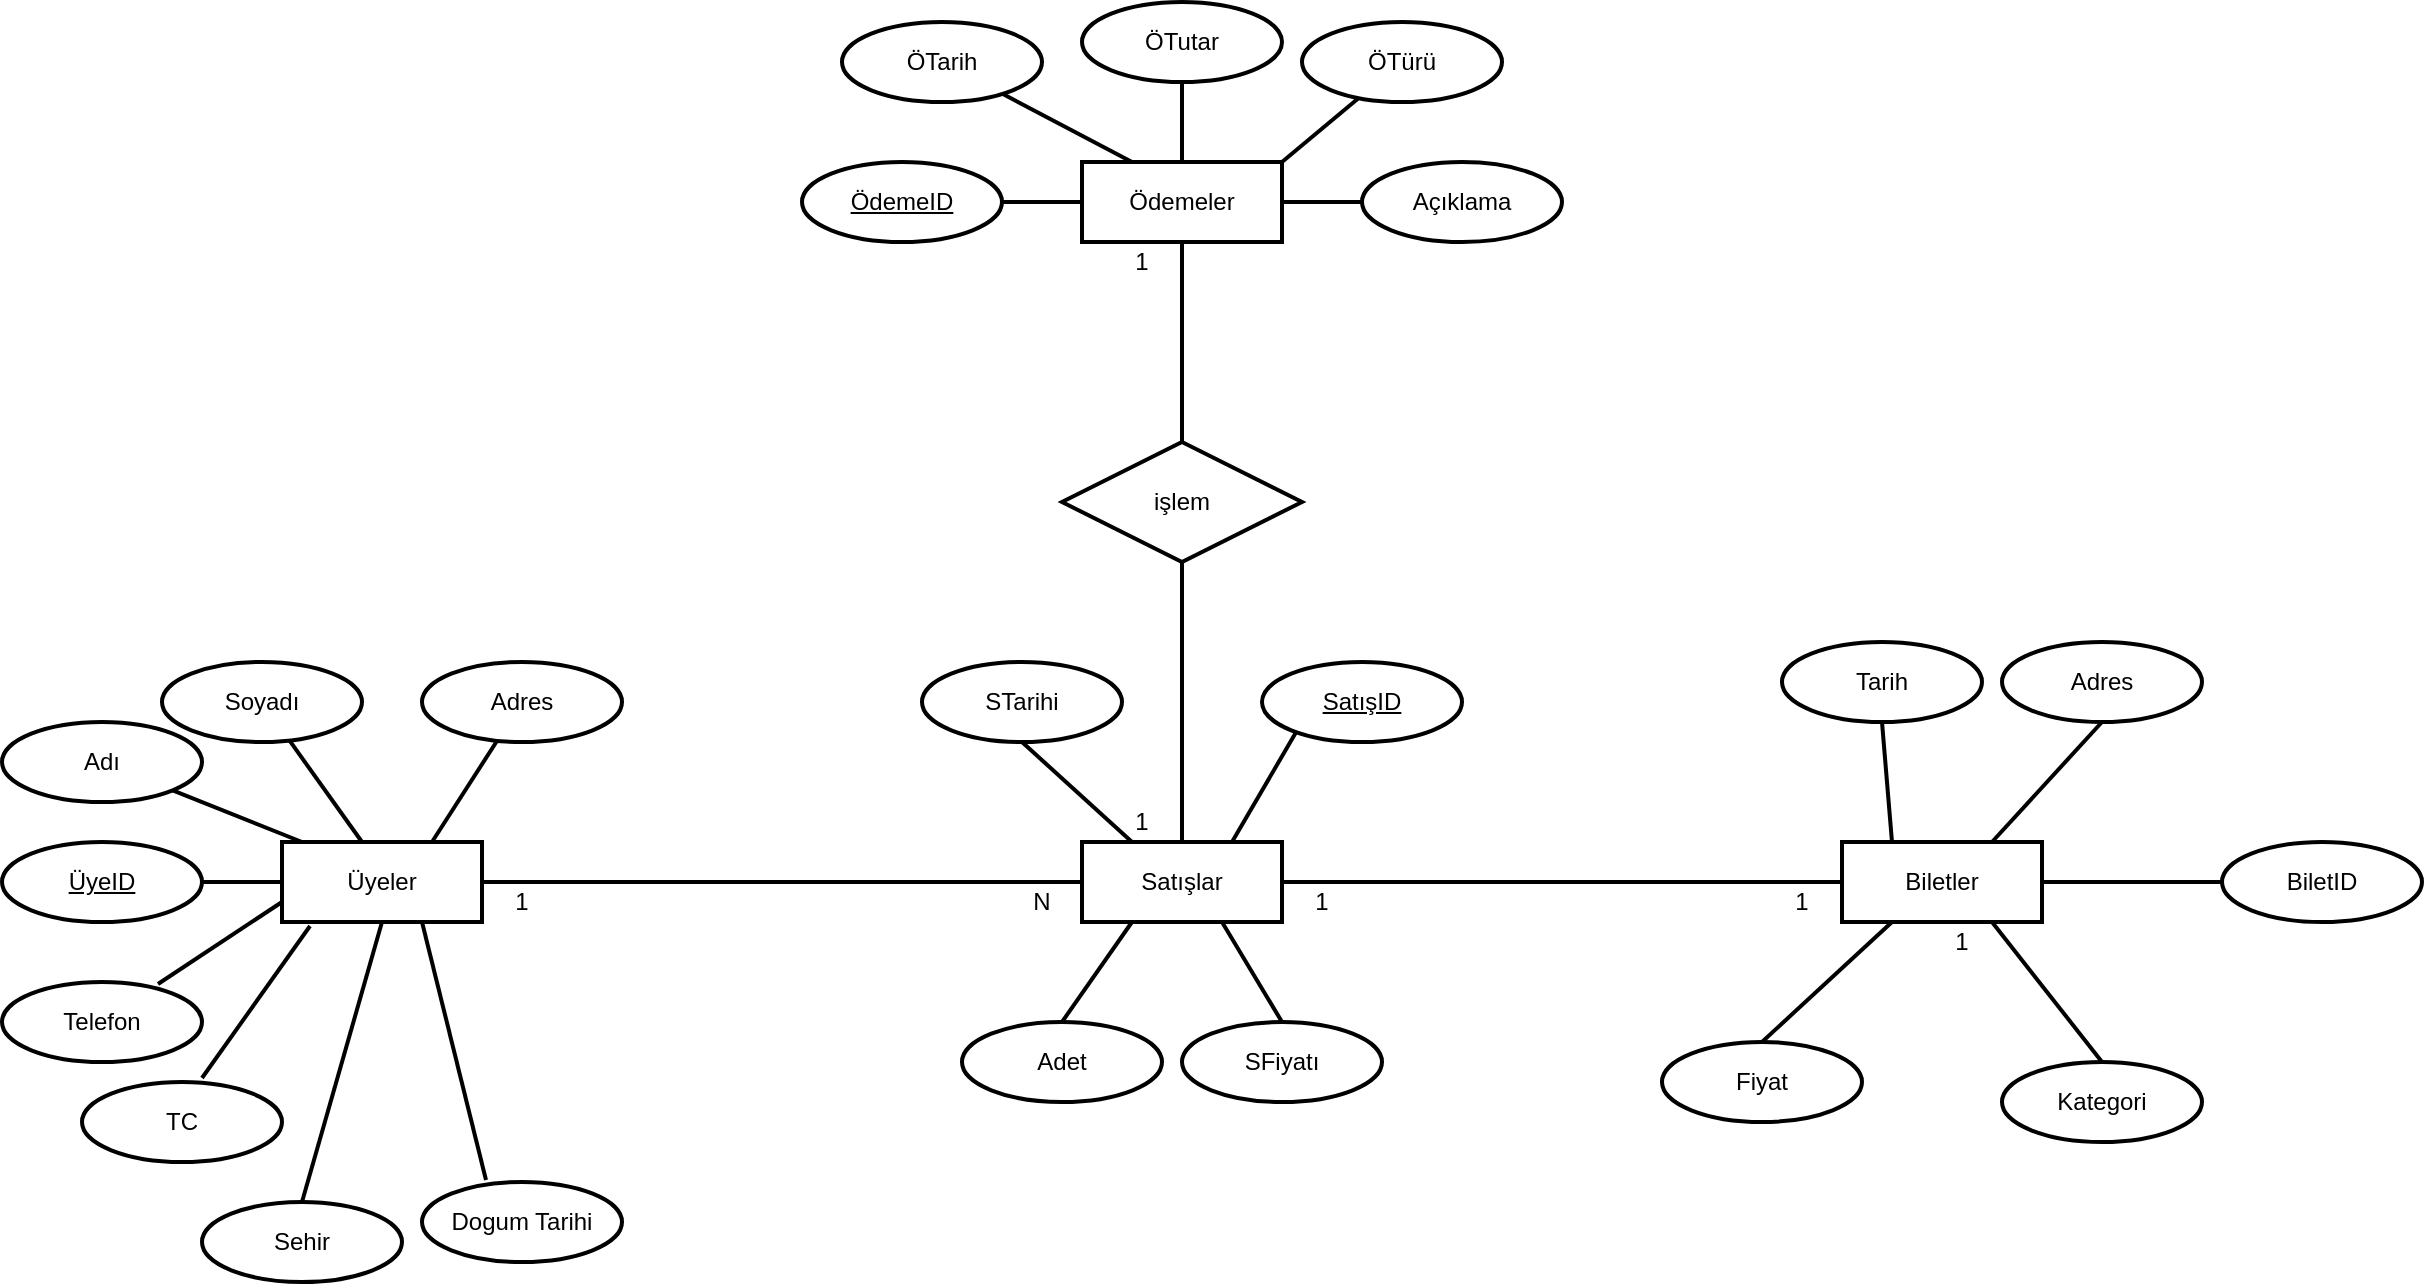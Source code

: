 <mxfile version="13.9.9" type="device"><diagram id="0h9T2XEyB3zJlu0ChyGd" name="Sayfa -1"><mxGraphModel dx="1086" dy="806" grid="1" gridSize="10" guides="1" tooltips="1" connect="1" arrows="1" fold="1" page="1" pageScale="1" pageWidth="3300" pageHeight="4681" math="0" shadow="0"><root><mxCell id="0"/><mxCell id="1" parent="0"/><mxCell id="0yk5Vk1wCqDZIyr7aDMz-4" value="" style="endArrow=none;html=1;entryX=0;entryY=0;entryDx=0;entryDy=0;exitX=1;exitY=1;exitDx=0;exitDy=0;strokeWidth=2;" parent="1" source="0yk5Vk1wCqDZIyr7aDMz-15" edge="1"><mxGeometry width="50" height="50" relative="1" as="geometry"><mxPoint x="140" y="550" as="sourcePoint"/><mxPoint x="170" y="590" as="targetPoint"/></mxGeometry></mxCell><mxCell id="0yk5Vk1wCqDZIyr7aDMz-6" value="" style="endArrow=none;html=1;entryX=0.25;entryY=0;entryDx=0;entryDy=0;strokeWidth=2;" parent="1" source="0yk5Vk1wCqDZIyr7aDMz-16" edge="1"><mxGeometry width="50" height="50" relative="1" as="geometry"><mxPoint x="210" y="540" as="sourcePoint"/><mxPoint x="200" y="590" as="targetPoint"/></mxGeometry></mxCell><mxCell id="0yk5Vk1wCqDZIyr7aDMz-8" value="Üyeler" style="whiteSpace=wrap;html=1;align=center;strokeWidth=2;" parent="1" vertex="1"><mxGeometry x="160" y="590" width="100" height="40" as="geometry"/></mxCell><mxCell id="0yk5Vk1wCqDZIyr7aDMz-9" value="ÜyeID" style="ellipse;whiteSpace=wrap;html=1;align=center;fontStyle=4;strokeWidth=2;" parent="1" vertex="1"><mxGeometry x="20" y="590" width="100" height="40" as="geometry"/></mxCell><mxCell id="0yk5Vk1wCqDZIyr7aDMz-10" value="" style="endArrow=none;html=1;rounded=0;exitX=1;exitY=0.5;exitDx=0;exitDy=0;entryX=0;entryY=0.5;entryDx=0;entryDy=0;strokeWidth=2;" parent="1" source="0yk5Vk1wCqDZIyr7aDMz-9" target="0yk5Vk1wCqDZIyr7aDMz-8" edge="1"><mxGeometry relative="1" as="geometry"><mxPoint x="140" y="620" as="sourcePoint"/><mxPoint x="300" y="620" as="targetPoint"/></mxGeometry></mxCell><mxCell id="0yk5Vk1wCqDZIyr7aDMz-11" value="Telefon" style="ellipse;whiteSpace=wrap;html=1;align=center;strokeWidth=2;" parent="1" vertex="1"><mxGeometry x="20" y="660" width="100" height="40" as="geometry"/></mxCell><mxCell id="0yk5Vk1wCqDZIyr7aDMz-12" value="" style="endArrow=none;html=1;rounded=0;exitX=0.78;exitY=0.025;exitDx=0;exitDy=0;exitPerimeter=0;entryX=0;entryY=0.75;entryDx=0;entryDy=0;strokeWidth=2;" parent="1" source="0yk5Vk1wCqDZIyr7aDMz-11" target="0yk5Vk1wCqDZIyr7aDMz-8" edge="1"><mxGeometry relative="1" as="geometry"><mxPoint x="140" y="620" as="sourcePoint"/><mxPoint x="300" y="620" as="targetPoint"/></mxGeometry></mxCell><mxCell id="0yk5Vk1wCqDZIyr7aDMz-13" value="TC" style="ellipse;whiteSpace=wrap;html=1;align=center;strokeWidth=2;" parent="1" vertex="1"><mxGeometry x="60" y="710" width="100" height="40" as="geometry"/></mxCell><mxCell id="0yk5Vk1wCqDZIyr7aDMz-14" value="" style="endArrow=none;html=1;rounded=0;exitX=0.14;exitY=1.05;exitDx=0;exitDy=0;exitPerimeter=0;entryX=0.6;entryY=-0.05;entryDx=0;entryDy=0;entryPerimeter=0;strokeWidth=2;" parent="1" source="0yk5Vk1wCqDZIyr7aDMz-8" target="0yk5Vk1wCqDZIyr7aDMz-13" edge="1"><mxGeometry relative="1" as="geometry"><mxPoint x="140" y="620" as="sourcePoint"/><mxPoint x="300" y="620" as="targetPoint"/></mxGeometry></mxCell><mxCell id="0yk5Vk1wCqDZIyr7aDMz-15" value="Adı" style="ellipse;whiteSpace=wrap;html=1;align=center;strokeWidth=2;" parent="1" vertex="1"><mxGeometry x="20" y="530" width="100" height="40" as="geometry"/></mxCell><mxCell id="0yk5Vk1wCqDZIyr7aDMz-16" value="Soyadı" style="ellipse;whiteSpace=wrap;html=1;align=center;strokeWidth=2;" parent="1" vertex="1"><mxGeometry x="100" y="500" width="100" height="40" as="geometry"/></mxCell><mxCell id="0yk5Vk1wCqDZIyr7aDMz-19" value="Sehir" style="ellipse;whiteSpace=wrap;html=1;align=center;strokeWidth=2;" parent="1" vertex="1"><mxGeometry x="120" y="770" width="100" height="40" as="geometry"/></mxCell><mxCell id="0yk5Vk1wCqDZIyr7aDMz-20" value="" style="endArrow=none;html=1;rounded=0;exitX=0.5;exitY=1;exitDx=0;exitDy=0;strokeWidth=2;entryX=0.5;entryY=0;entryDx=0;entryDy=0;" parent="1" source="0yk5Vk1wCqDZIyr7aDMz-8" target="0yk5Vk1wCqDZIyr7aDMz-19" edge="1"><mxGeometry relative="1" as="geometry"><mxPoint x="140" y="620" as="sourcePoint"/><mxPoint x="210" y="780" as="targetPoint"/></mxGeometry></mxCell><mxCell id="0yk5Vk1wCqDZIyr7aDMz-23" value="Dogum Tarihi" style="ellipse;whiteSpace=wrap;html=1;align=center;strokeWidth=2;" parent="1" vertex="1"><mxGeometry x="230" y="760" width="100" height="40" as="geometry"/></mxCell><mxCell id="0yk5Vk1wCqDZIyr7aDMz-24" value="" style="endArrow=none;html=1;rounded=0;strokeWidth=2;entryX=0.32;entryY=-0.025;entryDx=0;entryDy=0;entryPerimeter=0;" parent="1" target="0yk5Vk1wCqDZIyr7aDMz-23" edge="1"><mxGeometry relative="1" as="geometry"><mxPoint x="230" y="630" as="sourcePoint"/><mxPoint x="290" y="740" as="targetPoint"/></mxGeometry></mxCell><mxCell id="0yk5Vk1wCqDZIyr7aDMz-25" value="Adres" style="ellipse;whiteSpace=wrap;html=1;align=center;strokeWidth=2;" parent="1" vertex="1"><mxGeometry x="230" y="500" width="100" height="40" as="geometry"/></mxCell><mxCell id="0yk5Vk1wCqDZIyr7aDMz-26" value="" style="endArrow=none;html=1;rounded=0;exitX=0.75;exitY=0;exitDx=0;exitDy=0;strokeWidth=2;" parent="1" source="0yk5Vk1wCqDZIyr7aDMz-8" edge="1" target="0yk5Vk1wCqDZIyr7aDMz-25"><mxGeometry relative="1" as="geometry"><mxPoint x="140" y="620" as="sourcePoint"/><mxPoint x="300" y="700" as="targetPoint"/></mxGeometry></mxCell><mxCell id="0yk5Vk1wCqDZIyr7aDMz-27" value="" style="endArrow=none;html=1;rounded=0;exitX=1;exitY=0.5;exitDx=0;exitDy=0;strokeWidth=2;" parent="1" source="0yk5Vk1wCqDZIyr7aDMz-8" target="0yk5Vk1wCqDZIyr7aDMz-28" edge="1"><mxGeometry relative="1" as="geometry"><mxPoint x="140" y="720" as="sourcePoint"/><mxPoint x="440" y="610" as="targetPoint"/></mxGeometry></mxCell><mxCell id="0yk5Vk1wCqDZIyr7aDMz-28" value="Satın alma" style="whiteSpace=wrap;html=1;align=center;strokeWidth=2;" parent="1" vertex="1"><mxGeometry x="560" y="590" width="100" height="40" as="geometry"/></mxCell><mxCell id="0yk5Vk1wCqDZIyr7aDMz-30" value="" style="endArrow=none;html=1;rounded=0;exitX=1;exitY=0.5;exitDx=0;exitDy=0;entryX=0;entryY=0.5;entryDx=0;entryDy=0;strokeWidth=2;" parent="1" source="0yk5Vk1wCqDZIyr7aDMz-28" target="0yk5Vk1wCqDZIyr7aDMz-43" edge="1"><mxGeometry relative="1" as="geometry"><mxPoint x="470" y="720" as="sourcePoint"/><mxPoint x="880" y="610" as="targetPoint"/></mxGeometry></mxCell><mxCell id="0yk5Vk1wCqDZIyr7aDMz-32" value="Satışlar" style="whiteSpace=wrap;html=1;align=center;strokeWidth=2;" parent="1" vertex="1"><mxGeometry x="560" y="590" width="100" height="40" as="geometry"/></mxCell><mxCell id="0yk5Vk1wCqDZIyr7aDMz-33" value="" style="endArrow=none;html=1;strokeWidth=2;exitX=0.25;exitY=0;exitDx=0;exitDy=0;entryX=0.5;entryY=1;entryDx=0;entryDy=0;" parent="1" source="0yk5Vk1wCqDZIyr7aDMz-32" target="0yk5Vk1wCqDZIyr7aDMz-34" edge="1"><mxGeometry width="50" height="50" relative="1" as="geometry"><mxPoint x="510" y="580" as="sourcePoint"/><mxPoint x="610" y="530" as="targetPoint"/></mxGeometry></mxCell><mxCell id="0yk5Vk1wCqDZIyr7aDMz-34" value="STarihi" style="ellipse;whiteSpace=wrap;html=1;align=center;strokeWidth=2;" parent="1" vertex="1"><mxGeometry x="480" y="500" width="100" height="40" as="geometry"/></mxCell><mxCell id="0yk5Vk1wCqDZIyr7aDMz-35" value="SFiyatı" style="ellipse;whiteSpace=wrap;html=1;align=center;strokeWidth=2;" parent="1" vertex="1"><mxGeometry x="610" y="680" width="100" height="40" as="geometry"/></mxCell><mxCell id="0yk5Vk1wCqDZIyr7aDMz-36" value="Adet" style="ellipse;whiteSpace=wrap;html=1;align=center;strokeWidth=2;" parent="1" vertex="1"><mxGeometry x="500" y="680" width="100" height="40" as="geometry"/></mxCell><mxCell id="0yk5Vk1wCqDZIyr7aDMz-37" value="" style="endArrow=none;html=1;strokeWidth=2;exitX=0.5;exitY=0;exitDx=0;exitDy=0;entryX=0.25;entryY=1;entryDx=0;entryDy=0;" parent="1" target="0yk5Vk1wCqDZIyr7aDMz-32" edge="1"><mxGeometry width="50" height="50" relative="1" as="geometry"><mxPoint x="550" y="680" as="sourcePoint"/><mxPoint x="560" y="530" as="targetPoint"/></mxGeometry></mxCell><mxCell id="0yk5Vk1wCqDZIyr7aDMz-38" value="" style="endArrow=none;html=1;strokeWidth=2;exitX=0.5;exitY=0;exitDx=0;exitDy=0;" parent="1" source="0yk5Vk1wCqDZIyr7aDMz-35" edge="1"><mxGeometry width="50" height="50" relative="1" as="geometry"><mxPoint x="510" y="580" as="sourcePoint"/><mxPoint x="630" y="630" as="targetPoint"/></mxGeometry></mxCell><mxCell id="0yk5Vk1wCqDZIyr7aDMz-39" value="" style="endArrow=none;html=1;rounded=0;strokeWidth=2;exitX=0.75;exitY=0;exitDx=0;exitDy=0;" parent="1" source="0yk5Vk1wCqDZIyr7aDMz-32" edge="1"><mxGeometry relative="1" as="geometry"><mxPoint x="570" y="720" as="sourcePoint"/><mxPoint x="670" y="530" as="targetPoint"/></mxGeometry></mxCell><mxCell id="0yk5Vk1wCqDZIyr7aDMz-41" value="SatışID" style="ellipse;whiteSpace=wrap;html=1;align=center;fontStyle=4;strokeWidth=2;" parent="1" vertex="1"><mxGeometry x="650" y="500" width="100" height="40" as="geometry"/></mxCell><mxCell id="0yk5Vk1wCqDZIyr7aDMz-43" value="Biletler" style="whiteSpace=wrap;html=1;align=center;strokeWidth=2;" parent="1" vertex="1"><mxGeometry x="940" y="590" width="100" height="40" as="geometry"/></mxCell><mxCell id="0yk5Vk1wCqDZIyr7aDMz-44" value="Tarih" style="ellipse;whiteSpace=wrap;html=1;align=center;strokeWidth=2;" parent="1" vertex="1"><mxGeometry x="910" y="490" width="100" height="40" as="geometry"/></mxCell><mxCell id="0yk5Vk1wCqDZIyr7aDMz-45" value="" style="endArrow=none;html=1;strokeWidth=2;entryX=0.25;entryY=0;entryDx=0;entryDy=0;exitX=0.5;exitY=1;exitDx=0;exitDy=0;" parent="1" source="0yk5Vk1wCqDZIyr7aDMz-44" target="0yk5Vk1wCqDZIyr7aDMz-43" edge="1"><mxGeometry width="50" height="50" relative="1" as="geometry"><mxPoint x="440" y="530" as="sourcePoint"/><mxPoint x="490" y="480" as="targetPoint"/></mxGeometry></mxCell><mxCell id="0yk5Vk1wCqDZIyr7aDMz-46" value="Adres" style="ellipse;whiteSpace=wrap;html=1;align=center;strokeWidth=2;" parent="1" vertex="1"><mxGeometry x="1020" y="490" width="100" height="40" as="geometry"/></mxCell><mxCell id="0yk5Vk1wCqDZIyr7aDMz-47" value="" style="endArrow=none;html=1;strokeWidth=2;entryX=0.5;entryY=1;entryDx=0;entryDy=0;exitX=0.75;exitY=0;exitDx=0;exitDy=0;" parent="1" source="0yk5Vk1wCqDZIyr7aDMz-43" target="0yk5Vk1wCqDZIyr7aDMz-46" edge="1"><mxGeometry width="50" height="50" relative="1" as="geometry"><mxPoint x="440" y="530" as="sourcePoint"/><mxPoint x="490" y="480" as="targetPoint"/></mxGeometry></mxCell><mxCell id="0yk5Vk1wCqDZIyr7aDMz-48" value="Fiyat" style="ellipse;whiteSpace=wrap;html=1;align=center;strokeWidth=2;" parent="1" vertex="1"><mxGeometry x="850" y="690" width="100" height="40" as="geometry"/></mxCell><mxCell id="0yk5Vk1wCqDZIyr7aDMz-49" value="Kategori" style="ellipse;whiteSpace=wrap;html=1;align=center;strokeWidth=2;" parent="1" vertex="1"><mxGeometry x="1020" y="700" width="100" height="40" as="geometry"/></mxCell><mxCell id="0yk5Vk1wCqDZIyr7aDMz-50" value="" style="endArrow=none;html=1;strokeWidth=2;entryX=0.25;entryY=1;entryDx=0;entryDy=0;exitX=0.5;exitY=0;exitDx=0;exitDy=0;" parent="1" source="0yk5Vk1wCqDZIyr7aDMz-48" target="0yk5Vk1wCqDZIyr7aDMz-43" edge="1"><mxGeometry width="50" height="50" relative="1" as="geometry"><mxPoint x="440" y="530" as="sourcePoint"/><mxPoint x="490" y="480" as="targetPoint"/></mxGeometry></mxCell><mxCell id="0yk5Vk1wCqDZIyr7aDMz-51" value="" style="endArrow=none;html=1;strokeWidth=2;entryX=0.75;entryY=1;entryDx=0;entryDy=0;exitX=0.5;exitY=0;exitDx=0;exitDy=0;" parent="1" source="0yk5Vk1wCqDZIyr7aDMz-49" target="0yk5Vk1wCqDZIyr7aDMz-43" edge="1"><mxGeometry width="50" height="50" relative="1" as="geometry"><mxPoint x="440" y="530" as="sourcePoint"/><mxPoint x="490" y="480" as="targetPoint"/></mxGeometry></mxCell><mxCell id="0yk5Vk1wCqDZIyr7aDMz-53" value="" style="endArrow=none;html=1;rounded=0;strokeWidth=2;exitX=1;exitY=0.5;exitDx=0;exitDy=0;entryX=0;entryY=0.5;entryDx=0;entryDy=0;" parent="1" source="0yk5Vk1wCqDZIyr7aDMz-43" target="0yk5Vk1wCqDZIyr7aDMz-54" edge="1"><mxGeometry relative="1" as="geometry"><mxPoint x="970" y="720" as="sourcePoint"/><mxPoint x="1150" y="570" as="targetPoint"/></mxGeometry></mxCell><mxCell id="0yk5Vk1wCqDZIyr7aDMz-54" value="BiletID" style="ellipse;whiteSpace=wrap;html=1;align=center;strokeWidth=2;" parent="1" vertex="1"><mxGeometry x="1130" y="590" width="100" height="40" as="geometry"/></mxCell><mxCell id="0yk5Vk1wCqDZIyr7aDMz-64" value="" style="endArrow=none;html=1;rounded=0;strokeWidth=2;exitX=0.5;exitY=0;exitDx=0;exitDy=0;" parent="1" source="0yk5Vk1wCqDZIyr7aDMz-32" target="0yk5Vk1wCqDZIyr7aDMz-65" edge="1"><mxGeometry relative="1" as="geometry"><mxPoint x="530" y="850" as="sourcePoint"/><mxPoint x="610" y="400" as="targetPoint"/></mxGeometry></mxCell><mxCell id="0yk5Vk1wCqDZIyr7aDMz-65" value="işlem" style="shape=rhombus;perimeter=rhombusPerimeter;whiteSpace=wrap;html=1;align=center;strokeWidth=2;" parent="1" vertex="1"><mxGeometry x="550" y="390.0" width="120" height="60" as="geometry"/></mxCell><mxCell id="0yk5Vk1wCqDZIyr7aDMz-66" value="" style="endArrow=none;html=1;rounded=0;strokeWidth=2;exitX=0.5;exitY=0;exitDx=0;exitDy=0;" parent="1" source="0yk5Vk1wCqDZIyr7aDMz-65" target="0yk5Vk1wCqDZIyr7aDMz-67" edge="1"><mxGeometry relative="1" as="geometry"><mxPoint x="530" y="440" as="sourcePoint"/><mxPoint x="610" y="280" as="targetPoint"/></mxGeometry></mxCell><mxCell id="0yk5Vk1wCqDZIyr7aDMz-67" value="Ödemeler" style="whiteSpace=wrap;html=1;align=center;strokeWidth=2;" parent="1" vertex="1"><mxGeometry x="560" y="250" width="100" height="40" as="geometry"/></mxCell><mxCell id="0yk5Vk1wCqDZIyr7aDMz-68" value="" style="endArrow=none;html=1;rounded=0;strokeWidth=2;exitX=0;exitY=0.5;exitDx=0;exitDy=0;" parent="1" source="0yk5Vk1wCqDZIyr7aDMz-67" target="0yk5Vk1wCqDZIyr7aDMz-69" edge="1"><mxGeometry relative="1" as="geometry"><mxPoint x="530" y="440" as="sourcePoint"/><mxPoint x="490" y="270" as="targetPoint"/></mxGeometry></mxCell><mxCell id="0yk5Vk1wCqDZIyr7aDMz-69" value="ÖdemeID" style="ellipse;whiteSpace=wrap;html=1;align=center;fontStyle=4;strokeWidth=2;" parent="1" vertex="1"><mxGeometry x="420" y="250" width="100" height="40" as="geometry"/></mxCell><mxCell id="0yk5Vk1wCqDZIyr7aDMz-70" value="" style="endArrow=none;html=1;rounded=0;strokeWidth=2;exitX=0.25;exitY=0;exitDx=0;exitDy=0;" parent="1" source="0yk5Vk1wCqDZIyr7aDMz-67" target="0yk5Vk1wCqDZIyr7aDMz-71" edge="1"><mxGeometry relative="1" as="geometry"><mxPoint x="530" y="440" as="sourcePoint"/><mxPoint x="520" y="200" as="targetPoint"/></mxGeometry></mxCell><mxCell id="0yk5Vk1wCqDZIyr7aDMz-71" value="ÖTarih" style="ellipse;whiteSpace=wrap;html=1;align=center;strokeWidth=2;" parent="1" vertex="1"><mxGeometry x="440" y="180" width="100" height="40" as="geometry"/></mxCell><mxCell id="0yk5Vk1wCqDZIyr7aDMz-72" value="" style="endArrow=none;html=1;rounded=0;strokeWidth=2;exitX=0.5;exitY=0;exitDx=0;exitDy=0;" parent="1" source="0yk5Vk1wCqDZIyr7aDMz-67" target="0yk5Vk1wCqDZIyr7aDMz-73" edge="1"><mxGeometry relative="1" as="geometry"><mxPoint x="530" y="440" as="sourcePoint"/><mxPoint x="610" y="200" as="targetPoint"/></mxGeometry></mxCell><mxCell id="0yk5Vk1wCqDZIyr7aDMz-73" value="ÖTutar" style="ellipse;whiteSpace=wrap;html=1;align=center;strokeWidth=2;" parent="1" vertex="1"><mxGeometry x="560" y="170" width="100" height="40" as="geometry"/></mxCell><mxCell id="0yk5Vk1wCqDZIyr7aDMz-74" value="" style="endArrow=none;html=1;rounded=0;strokeWidth=2;exitX=1;exitY=0;exitDx=0;exitDy=0;" parent="1" source="0yk5Vk1wCqDZIyr7aDMz-67" target="0yk5Vk1wCqDZIyr7aDMz-75" edge="1"><mxGeometry relative="1" as="geometry"><mxPoint x="530" y="440" as="sourcePoint"/><mxPoint x="720" y="200" as="targetPoint"/></mxGeometry></mxCell><mxCell id="0yk5Vk1wCqDZIyr7aDMz-75" value="ÖTürü" style="ellipse;whiteSpace=wrap;html=1;align=center;strokeWidth=2;" parent="1" vertex="1"><mxGeometry x="670" y="180" width="100" height="40" as="geometry"/></mxCell><mxCell id="0yk5Vk1wCqDZIyr7aDMz-76" value="" style="endArrow=none;html=1;rounded=0;strokeWidth=2;exitX=1;exitY=0.5;exitDx=0;exitDy=0;" parent="1" source="0yk5Vk1wCqDZIyr7aDMz-67" target="0yk5Vk1wCqDZIyr7aDMz-77" edge="1"><mxGeometry relative="1" as="geometry"><mxPoint x="530" y="440" as="sourcePoint"/><mxPoint x="730" y="270" as="targetPoint"/></mxGeometry></mxCell><mxCell id="0yk5Vk1wCqDZIyr7aDMz-77" value="Açıklama" style="ellipse;whiteSpace=wrap;html=1;align=center;strokeWidth=2;" parent="1" vertex="1"><mxGeometry x="700" y="250" width="100" height="40" as="geometry"/></mxCell><mxCell id="0yk5Vk1wCqDZIyr7aDMz-78" value="1" style="text;html=1;strokeColor=none;fillColor=none;align=center;verticalAlign=middle;whiteSpace=wrap;rounded=0;strokeWidth=2;" parent="1" vertex="1"><mxGeometry x="260" y="610" width="40" height="20" as="geometry"/></mxCell><mxCell id="0yk5Vk1wCqDZIyr7aDMz-81" value="N" style="text;html=1;strokeColor=none;fillColor=none;align=center;verticalAlign=middle;whiteSpace=wrap;rounded=0;strokeWidth=2;" parent="1" vertex="1"><mxGeometry x="520" y="610" width="40" height="20" as="geometry"/></mxCell><mxCell id="0yk5Vk1wCqDZIyr7aDMz-82" value="1" style="text;html=1;strokeColor=none;fillColor=none;align=center;verticalAlign=middle;whiteSpace=wrap;rounded=0;strokeWidth=2;" parent="1" vertex="1"><mxGeometry x="900" y="610" width="40" height="20" as="geometry"/></mxCell><mxCell id="0yk5Vk1wCqDZIyr7aDMz-83" value="1" style="text;html=1;strokeColor=none;fillColor=none;align=center;verticalAlign=middle;whiteSpace=wrap;rounded=0;strokeWidth=2;" parent="1" vertex="1"><mxGeometry x="980" y="630" width="40" height="20" as="geometry"/></mxCell><mxCell id="0yk5Vk1wCqDZIyr7aDMz-84" value="1" style="text;html=1;strokeColor=none;fillColor=none;align=center;verticalAlign=middle;whiteSpace=wrap;rounded=0;strokeWidth=2;" parent="1" vertex="1"><mxGeometry x="660" y="610" width="40" height="20" as="geometry"/></mxCell><mxCell id="0yk5Vk1wCqDZIyr7aDMz-86" value="1" style="text;html=1;strokeColor=none;fillColor=none;align=center;verticalAlign=middle;whiteSpace=wrap;rounded=0;strokeWidth=2;" parent="1" vertex="1"><mxGeometry x="570" y="570" width="40" height="20" as="geometry"/></mxCell><mxCell id="0yk5Vk1wCqDZIyr7aDMz-87" value="1" style="text;html=1;strokeColor=none;fillColor=none;align=center;verticalAlign=middle;whiteSpace=wrap;rounded=0;strokeWidth=2;" parent="1" vertex="1"><mxGeometry x="570" y="290" width="40" height="20" as="geometry"/></mxCell></root></mxGraphModel></diagram></mxfile>